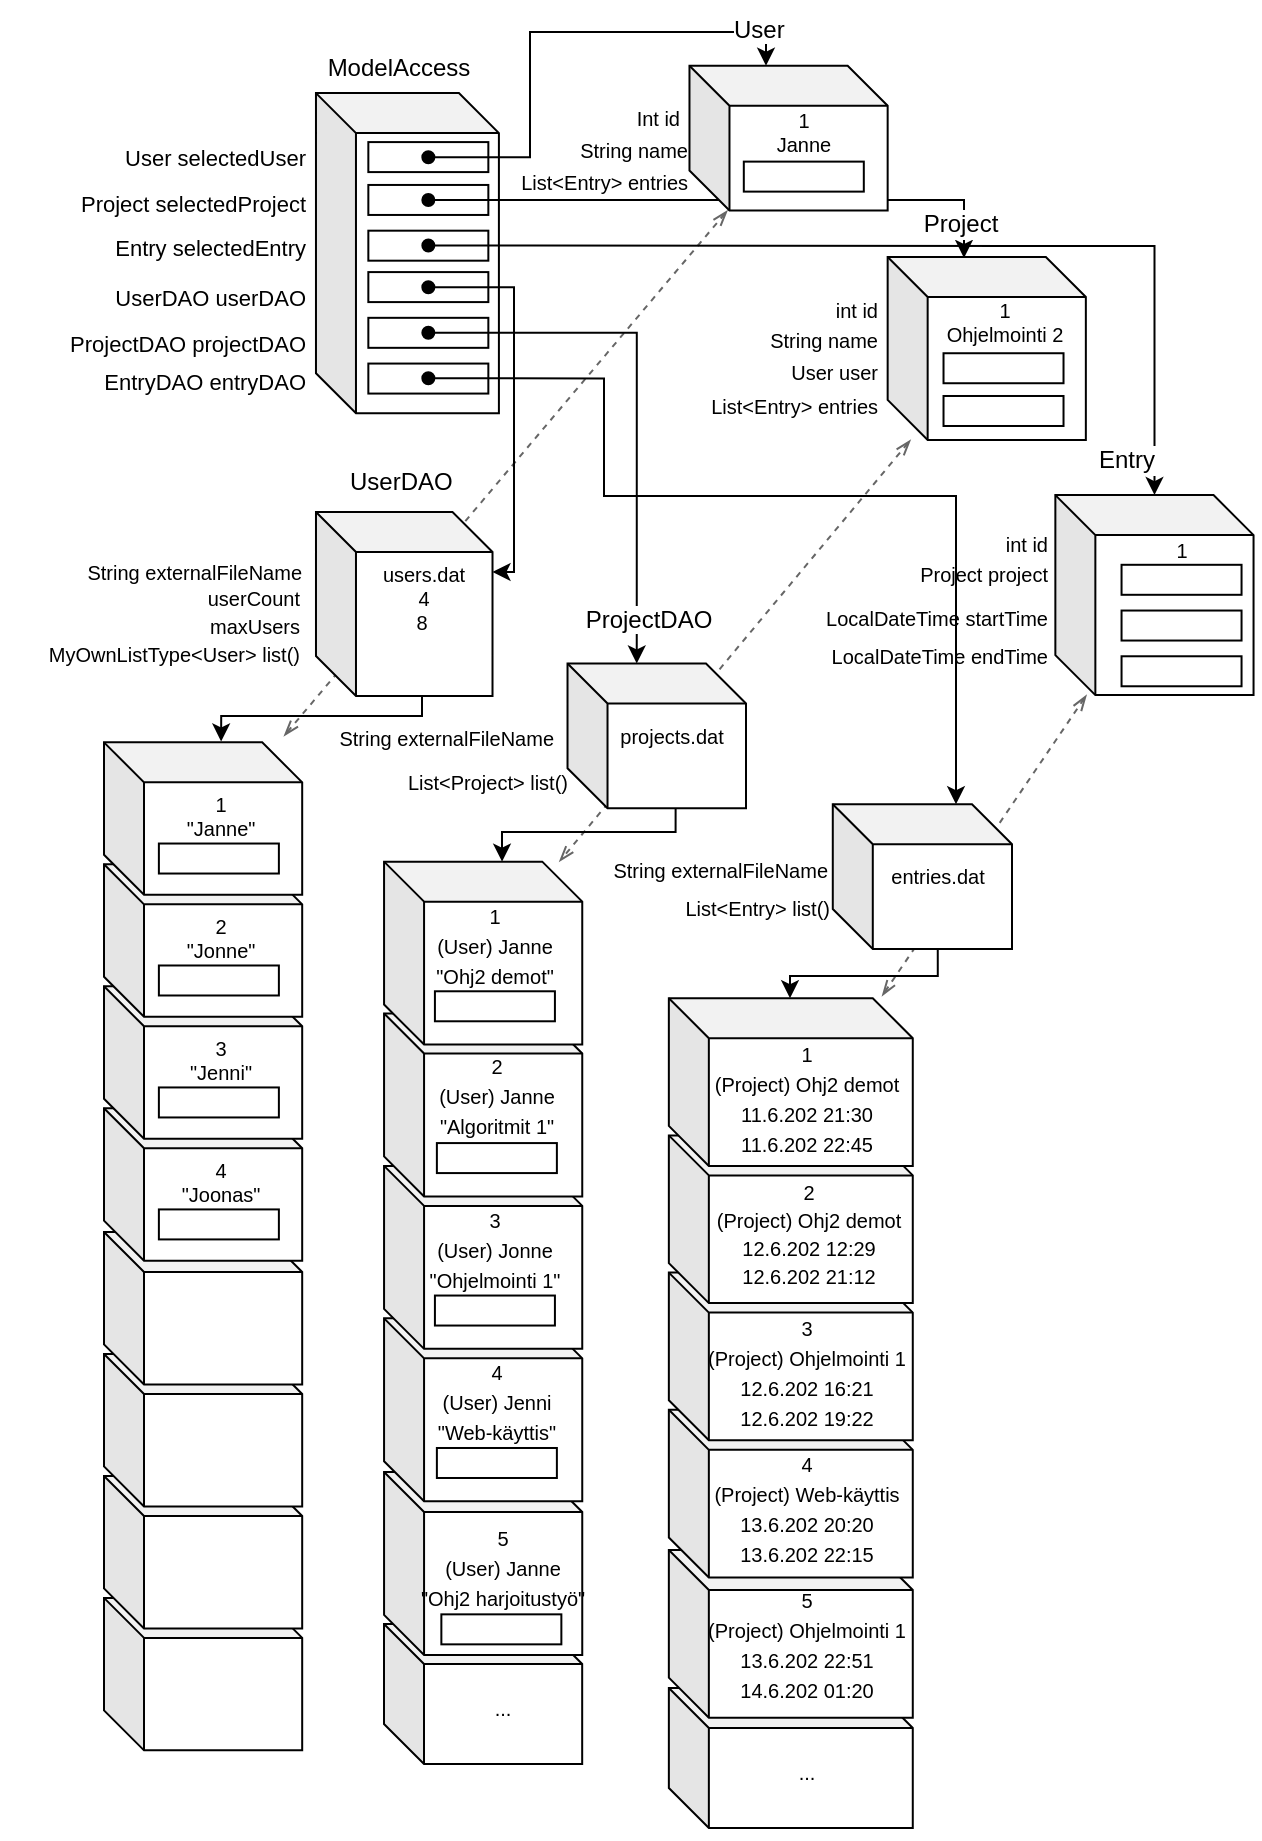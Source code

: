 <mxfile version="12.5.3" type="device"><diagram id="rrkpO7vF_OYcIXnouZr9" name="Page-1"><mxGraphModel dx="1086" dy="813" grid="1" gridSize="10" guides="1" tooltips="1" connect="1" arrows="1" fold="1" page="1" pageScale="1" pageWidth="827" pageHeight="1169" math="0" shadow="0"><root><mxCell id="0"/><mxCell id="1" parent="0"/><mxCell id="-StB5n_U-tKDbDOcCWP0-78" style="edgeStyle=orthogonalEdgeStyle;rounded=0;orthogonalLoop=1;jettySize=auto;html=1;fontColor=#000000;labelBackgroundColor=#ffffff;entryX=0.591;entryY=-0.006;entryDx=0;entryDy=0;entryPerimeter=0;startArrow=diamond;startFill=0;" parent="1" target="n3IsbipJ0dIJaN0jDN8r-47" edge="1"><mxGeometry relative="1" as="geometry"><Array as="points"><mxPoint x="229" y="370"/><mxPoint x="128" y="370"/></Array><mxPoint x="229" y="343" as="sourcePoint"/><mxPoint x="137.978" y="359.9" as="targetPoint"/></mxGeometry></mxCell><mxCell id="n3IsbipJ0dIJaN0jDN8r-105" value="" style="group;fontColor=#000000;labelBackgroundColor=#ffffff;" vertex="1" connectable="0" parent="1"><mxGeometry x="70.001" y="627.996" width="99.094" height="259.174" as="geometry"/></mxCell><mxCell id="n3IsbipJ0dIJaN0jDN8r-106" value="" style="group;fontColor=#000000;labelBackgroundColor=#ffffff;" vertex="1" connectable="0" parent="n3IsbipJ0dIJaN0jDN8r-105"><mxGeometry y="60.982" width="99.094" height="198.192" as="geometry"/></mxCell><mxCell id="n3IsbipJ0dIJaN0jDN8r-107" value="" style="group;fontColor=#000000;labelBackgroundColor=#ffffff;" vertex="1" connectable="0" parent="n3IsbipJ0dIJaN0jDN8r-106"><mxGeometry y="60.982" width="99.094" height="137.21" as="geometry"/></mxCell><mxCell id="n3IsbipJ0dIJaN0jDN8r-108" value="" style="group;fontColor=#000000;labelBackgroundColor=#ffffff;" vertex="1" connectable="0" parent="n3IsbipJ0dIJaN0jDN8r-107"><mxGeometry y="60.982" width="99.094" height="76.228" as="geometry"/></mxCell><mxCell id="n3IsbipJ0dIJaN0jDN8r-109" value="" style="shape=cube;whiteSpace=wrap;html=1;boundedLbl=1;backgroundOutline=1;darkOpacity=0.05;darkOpacity2=0.1;fontColor=#000000;labelBackgroundColor=#ffffff;" vertex="1" parent="n3IsbipJ0dIJaN0jDN8r-108"><mxGeometry width="99.094" height="76.228" as="geometry"/></mxCell><mxCell id="n3IsbipJ0dIJaN0jDN8r-112" value="" style="shape=cube;whiteSpace=wrap;html=1;boundedLbl=1;backgroundOutline=1;darkOpacity=0.05;darkOpacity2=0.1;fontColor=#000000;labelBackgroundColor=#ffffff;" vertex="1" parent="n3IsbipJ0dIJaN0jDN8r-107"><mxGeometry width="99.094" height="76.228" as="geometry"/></mxCell><mxCell id="n3IsbipJ0dIJaN0jDN8r-115" value="" style="shape=cube;whiteSpace=wrap;html=1;boundedLbl=1;backgroundOutline=1;darkOpacity=0.05;darkOpacity2=0.1;fontColor=#000000;labelBackgroundColor=#ffffff;" vertex="1" parent="n3IsbipJ0dIJaN0jDN8r-106"><mxGeometry width="99.094" height="76.228" as="geometry"/></mxCell><mxCell id="n3IsbipJ0dIJaN0jDN8r-118" value="" style="shape=cube;whiteSpace=wrap;html=1;boundedLbl=1;backgroundOutline=1;darkOpacity=0.05;darkOpacity2=0.1;fontColor=#000000;labelBackgroundColor=#ffffff;" vertex="1" parent="n3IsbipJ0dIJaN0jDN8r-105"><mxGeometry width="99.094" height="76.228" as="geometry"/></mxCell><mxCell id="CNz-FNolyFrp6CvXsQXL-5" style="edgeStyle=none;rounded=0;orthogonalLoop=1;jettySize=auto;html=1;dashed=1;endArrow=openThin;endFill=0;startArrow=openThin;startFill=0;fillColor=#f5f5f5;strokeColor=#666666;" parent="1" source="aQ8OHR9xUHMVFZoHDJCB-309" edge="1"><mxGeometry relative="1" as="geometry"><mxPoint x="459.03" y="510" as="targetPoint"/></mxGeometry></mxCell><mxCell id="CNz-FNolyFrp6CvXsQXL-3" style="rounded=0;orthogonalLoop=1;jettySize=auto;html=1;dashed=1;endArrow=openThin;endFill=0;startArrow=openThin;startFill=0;fillColor=#f5f5f5;strokeColor=#666666;" parent="1" source="aQ8OHR9xUHMVFZoHDJCB-203" edge="1"><mxGeometry relative="1" as="geometry"><mxPoint x="160" y="380" as="targetPoint"/></mxGeometry></mxCell><mxCell id="aQ8OHR9xUHMVFZoHDJCB-1" value="" style="shape=cube;whiteSpace=wrap;html=1;boundedLbl=1;backgroundOutline=1;darkOpacity=0.05;darkOpacity2=0.1;fontColor=#000000;labelBackgroundColor=#ffffff;" parent="1" vertex="1"><mxGeometry x="175.984" y="58.544" width="91.471" height="160.078" as="geometry"/></mxCell><mxCell id="aQ8OHR9xUHMVFZoHDJCB-2" value="ModelAccess" style="text;html=1;align=center;verticalAlign=middle;resizable=0;points=[];autosize=1;fontColor=#000000;labelBackgroundColor=#ffffff;" parent="1" vertex="1"><mxGeometry x="172.168" y="35.676" width="90" height="20" as="geometry"/></mxCell><mxCell id="-StB5n_U-tKDbDOcCWP0-59" value="" style="rounded=0;whiteSpace=wrap;html=1;fontColor=#000000;labelBackgroundColor=#ffffff;" parent="1" vertex="1"><mxGeometry x="202.172" y="127.341" width="60" height="15" as="geometry"/></mxCell><mxCell id="-StB5n_U-tKDbDOcCWP0-62" value="" style="rounded=0;whiteSpace=wrap;html=1;fontColor=#000000;labelBackgroundColor=#ffffff;" parent="1" vertex="1"><mxGeometry x="202.172" y="104.473" width="60" height="15" as="geometry"/></mxCell><mxCell id="-StB5n_U-tKDbDOcCWP0-63" value="" style="rounded=0;whiteSpace=wrap;html=1;fontColor=#000000;labelBackgroundColor=#ffffff;" parent="1" vertex="1"><mxGeometry x="202.172" y="83.044" width="60" height="15" as="geometry"/></mxCell><mxCell id="-StB5n_U-tKDbDOcCWP0-65" value="" style="rounded=0;whiteSpace=wrap;html=1;fontColor=#000000;labelBackgroundColor=#ffffff;" parent="1" vertex="1"><mxGeometry x="202.172" y="193.781" width="60" height="15" as="geometry"/></mxCell><mxCell id="-StB5n_U-tKDbDOcCWP0-66" value="" style="rounded=0;whiteSpace=wrap;html=1;fontColor=#000000;labelBackgroundColor=#ffffff;" parent="1" vertex="1"><mxGeometry x="202.172" y="170.913" width="60" height="15" as="geometry"/></mxCell><mxCell id="-StB5n_U-tKDbDOcCWP0-67" value="" style="rounded=0;whiteSpace=wrap;html=1;fontColor=#000000;labelBackgroundColor=#ffffff;" parent="1" vertex="1"><mxGeometry x="202.172" y="148.045" width="60" height="15" as="geometry"/></mxCell><mxCell id="-StB5n_U-tKDbDOcCWP0-68" value="EntryDAO entryDAO" style="text;html=1;align=right;fontColor=#000000;labelBackgroundColor=#ffffff;fontSize=11;" parent="1" vertex="1"><mxGeometry x="111.192" y="190.036" width="60.981" height="22.868" as="geometry"/></mxCell><mxCell id="-StB5n_U-tKDbDOcCWP0-69" value="User selectedUser" style="text;html=1;align=right;verticalAlign=middle;resizable=0;points=[];autosize=1;fontColor=#000000;labelBackgroundColor=#ffffff;fontSize=11;" parent="1" vertex="1"><mxGeometry x="62.174" y="80.542" width="110" height="20" as="geometry"/></mxCell><mxCell id="-StB5n_U-tKDbDOcCWP0-70" value="Project selectedProject" style="text;html=1;align=right;fontColor=#000000;labelBackgroundColor=#ffffff;fontSize=11;" parent="1" vertex="1"><mxGeometry x="103.569" y="100.537" width="68.603" height="22.868" as="geometry"/></mxCell><mxCell id="-StB5n_U-tKDbDOcCWP0-71" value="ProjectDAO projectDAO" style="text;html=1;align=right;fontColor=#000000;labelBackgroundColor=#ffffff;fontSize=11;" parent="1" vertex="1"><mxGeometry x="103.569" y="170.911" width="68.603" height="22.868" as="geometry"/></mxCell><mxCell id="-StB5n_U-tKDbDOcCWP0-72" value="Entry selectedEntry" style="text;html=1;align=right;fontColor=#000000;labelBackgroundColor=#ffffff;fontSize=11;" parent="1" vertex="1"><mxGeometry x="111.192" y="123.406" width="60.981" height="22.868" as="geometry"/></mxCell><mxCell id="-StB5n_U-tKDbDOcCWP0-73" value="UserDAO&amp;nbsp;userDAO" style="text;html=1;align=right;fontColor=#000000;labelBackgroundColor=#ffffff;fontSize=11;" parent="1" vertex="1"><mxGeometry x="130.248" y="148.042" width="41.924" height="22.868" as="geometry"/></mxCell><mxCell id="-StB5n_U-tKDbDOcCWP0-92" style="edgeStyle=orthogonalEdgeStyle;rounded=0;orthogonalLoop=1;jettySize=auto;html=1;fontColor=#000000;labelBackgroundColor=#ffffff;startArrow=oval;startFill=1;exitX=0.501;exitY=0.5;exitDx=0;exitDy=0;exitPerimeter=0;" parent="1" target="n3IsbipJ0dIJaN0jDN8r-22" edge="1"><mxGeometry relative="1" as="geometry"><Array as="points"><mxPoint x="487" y="500"/><mxPoint x="413" y="500"/></Array><mxPoint x="486.862" y="469.345" as="sourcePoint"/><mxPoint x="413.515" y="507.612" as="targetPoint"/></mxGeometry></mxCell><mxCell id="-StB5n_U-tKDbDOcCWP0-110" value="" style="group;fontColor=#000000;labelBackgroundColor=#ffffff;" parent="1" vertex="1" connectable="0"><mxGeometry x="461.831" y="140.488" width="99.094" height="91.473" as="geometry"/></mxCell><mxCell id="aQ8OHR9xUHMVFZoHDJCB-229" value="" style="shape=cube;whiteSpace=wrap;html=1;boundedLbl=1;backgroundOutline=1;darkOpacity=0.05;darkOpacity2=0.1;fontColor=#000000;labelBackgroundColor=#ffffff;" parent="-StB5n_U-tKDbDOcCWP0-110" vertex="1"><mxGeometry width="99.094" height="91.473" as="geometry"/></mxCell><mxCell id="aQ8OHR9xUHMVFZoHDJCB-231" value="" style="rounded=0;whiteSpace=wrap;html=1;fontColor=#000000;labelBackgroundColor=#ffffff;" parent="-StB5n_U-tKDbDOcCWP0-110" vertex="1"><mxGeometry x="27.928" y="69.508" width="60" height="15" as="geometry"/></mxCell><mxCell id="-StB5n_U-tKDbDOcCWP0-109" value="" style="rounded=0;whiteSpace=wrap;html=1;fontColor=#000000;labelBackgroundColor=#ffffff;" parent="-StB5n_U-tKDbDOcCWP0-110" vertex="1"><mxGeometry x="27.928" y="48.132" width="60" height="15" as="geometry"/></mxCell><mxCell id="YwDXdA1d0f5KHi-CMdwl-13" value="1&lt;br style=&quot;font-size: 10px;&quot;&gt;Ohjelmointi 2" style="text;html=1;align=center;fontColor=#000000;labelBackgroundColor=none;fontSize=10;" parent="-StB5n_U-tKDbDOcCWP0-110" vertex="1"><mxGeometry x="31.253" y="14.866" width="53.358" height="33.263" as="geometry"/></mxCell><mxCell id="-StB5n_U-tKDbDOcCWP0-174" style="edgeStyle=orthogonalEdgeStyle;rounded=0;orthogonalLoop=1;jettySize=auto;html=1;fontColor=#000000;labelBackgroundColor=#ffffff;exitX=0.5;exitY=0.502;exitDx=0;exitDy=0;startArrow=oval;startFill=1;exitPerimeter=0;" parent="1" source="-StB5n_U-tKDbDOcCWP0-62" edge="1"><mxGeometry relative="1" as="geometry"><Array as="points"><mxPoint x="500" y="112"/></Array><mxPoint x="500" y="141" as="targetPoint"/></mxGeometry></mxCell><mxCell id="-StB5n_U-tKDbDOcCWP0-171" value="String name" style="text;html=1;align=right;verticalAlign=middle;resizable=0;points=[];autosize=1;labelBackgroundColor=#ffffff;fontColor=#000000;fontSize=10;" parent="1" vertex="1"><mxGeometry x="388.018" y="172.369" width="70" height="20" as="geometry"/></mxCell><mxCell id="-StB5n_U-tKDbDOcCWP0-172" value="User user" style="text;html=1;align=right;verticalAlign=middle;resizable=0;points=[];autosize=1;labelBackgroundColor=#ffffff;fontColor=#000000;fontSize=10;" parent="1" vertex="1"><mxGeometry x="398.018" y="187.615" width="60" height="20" as="geometry"/></mxCell><mxCell id="-StB5n_U-tKDbDOcCWP0-173" value="int id" style="text;html=1;align=right;verticalAlign=middle;resizable=0;points=[];autosize=1;labelBackgroundColor=#ffffff;fontColor=#000000;fontSize=10;" parent="1" vertex="1"><mxGeometry x="418.018" y="157.124" width="40" height="20" as="geometry"/></mxCell><mxCell id="aQ8OHR9xUHMVFZoHDJCB-201" value="" style="group;fontColor=#000000;labelBackgroundColor=none;" parent="1" vertex="1" connectable="0"><mxGeometry x="362.738" y="20.43" width="99.094" height="96.809" as="geometry"/></mxCell><mxCell id="aQ8OHR9xUHMVFZoHDJCB-202" value="" style="group;fontColor=#000000;labelBackgroundColor=#ffffff;" parent="aQ8OHR9xUHMVFZoHDJCB-201" vertex="1" connectable="0"><mxGeometry width="99.094" height="96.809" as="geometry"/></mxCell><mxCell id="aQ8OHR9xUHMVFZoHDJCB-203" value="" style="shape=cube;whiteSpace=wrap;html=1;boundedLbl=1;backgroundOutline=1;darkOpacity=0.05;darkOpacity2=0.1;fontColor=#000000;labelBackgroundColor=#ffffff;" parent="aQ8OHR9xUHMVFZoHDJCB-202" vertex="1"><mxGeometry y="24.431" width="99.094" height="72.378" as="geometry"/></mxCell><mxCell id="aQ8OHR9xUHMVFZoHDJCB-205" value="" style="rounded=0;whiteSpace=wrap;html=1;fontColor=#000000;labelBackgroundColor=#ffffff;" parent="aQ8OHR9xUHMVFZoHDJCB-202" vertex="1"><mxGeometry x="27.168" y="72.378" width="60" height="15" as="geometry"/></mxCell><mxCell id="YwDXdA1d0f5KHi-CMdwl-14" value="1&lt;br style=&quot;font-size: 10px;&quot;&gt;Janne&lt;br style=&quot;font-size: 10px;&quot;&gt;" style="text;html=1;strokeColor=none;fillColor=none;align=center;verticalAlign=middle;whiteSpace=wrap;rounded=0;fontColor=#000000;labelBackgroundColor=none;fontSize=10;" parent="aQ8OHR9xUHMVFZoHDJCB-202" vertex="1"><mxGeometry x="19.057" y="45.737" width="76.226" height="22.868" as="geometry"/></mxCell><mxCell id="-StB5n_U-tKDbDOcCWP0-84" style="edgeStyle=orthogonalEdgeStyle;rounded=0;orthogonalLoop=1;jettySize=auto;html=1;fontColor=#000000;labelBackgroundColor=#ffffff;startArrow=oval;startFill=1;exitX=0.5;exitY=0.504;exitDx=0;exitDy=0;exitPerimeter=0;" parent="1" source="-StB5n_U-tKDbDOcCWP0-63" target="aQ8OHR9xUHMVFZoHDJCB-203" edge="1"><mxGeometry relative="1" as="geometry"><Array as="points"><mxPoint x="283" y="91"/><mxPoint x="283" y="28"/><mxPoint x="401" y="28"/></Array></mxGeometry></mxCell><mxCell id="-StB5n_U-tKDbDOcCWP0-175" value="int id" style="text;html=1;align=right;verticalAlign=middle;resizable=0;points=[];autosize=1;labelBackgroundColor=#ffffff;fontColor=#000000;fontSize=10;" parent="1" vertex="1"><mxGeometry x="503.228" y="273.54" width="40" height="20" as="geometry"/></mxCell><mxCell id="-StB5n_U-tKDbDOcCWP0-176" value="LocalDateTime startTime" style="text;html=1;align=right;verticalAlign=middle;resizable=0;points=[];autosize=1;labelBackgroundColor=#ffffff;fontColor=#000000;fontSize=10;" parent="1" vertex="1"><mxGeometry x="413.228" y="310.892" width="130" height="20" as="geometry"/></mxCell><mxCell id="-StB5n_U-tKDbDOcCWP0-177" value="LocalDateTime endTime" style="text;html=1;align=right;verticalAlign=middle;resizable=0;points=[];autosize=1;labelBackgroundColor=#ffffff;fontColor=#000000;fontSize=10;" parent="1" vertex="1"><mxGeometry x="423.228" y="329.949" width="120" height="20" as="geometry"/></mxCell><mxCell id="-StB5n_U-tKDbDOcCWP0-178" value="Project project" style="text;html=1;align=right;verticalAlign=middle;resizable=0;points=[];autosize=1;labelBackgroundColor=#ffffff;fontColor=#000000;fontSize=10;" parent="1" vertex="1"><mxGeometry x="463.228" y="288.786" width="80" height="20" as="geometry"/></mxCell><mxCell id="aQ8OHR9xUHMVFZoHDJCB-308" value="" style="group;fontColor=#000000;labelBackgroundColor=#ffffff;" parent="1" vertex="1" connectable="0"><mxGeometry x="545.68" y="225.795" width="101.8" height="133.749" as="geometry"/></mxCell><mxCell id="aQ8OHR9xUHMVFZoHDJCB-309" value="" style="shape=cube;whiteSpace=wrap;html=1;boundedLbl=1;backgroundOutline=1;darkOpacity=0.05;darkOpacity2=0.1;fontColor=#000000;labelBackgroundColor=#ffffff;" parent="aQ8OHR9xUHMVFZoHDJCB-308" vertex="1"><mxGeometry y="33.753" width="99.094" height="99.996" as="geometry"/></mxCell><mxCell id="-StB5n_U-tKDbDOcCWP0-168" value="" style="rounded=0;whiteSpace=wrap;html=1;fontColor=#000000;labelBackgroundColor=#ffffff;" parent="aQ8OHR9xUHMVFZoHDJCB-308" vertex="1"><mxGeometry x="33.097" y="68.605" width="60" height="15" as="geometry"/></mxCell><mxCell id="-StB5n_U-tKDbDOcCWP0-167" value="" style="rounded=0;whiteSpace=wrap;html=1;fontColor=#000000;labelBackgroundColor=#ffffff;" parent="aQ8OHR9xUHMVFZoHDJCB-308" vertex="1"><mxGeometry x="33.097" y="91.473" width="60" height="15" as="geometry"/></mxCell><mxCell id="-StB5n_U-tKDbDOcCWP0-166" value="" style="rounded=0;whiteSpace=wrap;html=1;fontColor=#000000;labelBackgroundColor=#ffffff;" parent="aQ8OHR9xUHMVFZoHDJCB-308" vertex="1"><mxGeometry x="33.097" y="114.341" width="60" height="15" as="geometry"/></mxCell><mxCell id="YwDXdA1d0f5KHi-CMdwl-15" value="1" style="text;html=1;strokeColor=none;fillColor=none;align=center;verticalAlign=middle;whiteSpace=wrap;rounded=0;fontColor=#000000;labelBackgroundColor=none;fontSize=10;" parent="aQ8OHR9xUHMVFZoHDJCB-308" vertex="1"><mxGeometry x="33.099" y="53.609" width="60" height="15" as="geometry"/></mxCell><mxCell id="-StB5n_U-tKDbDOcCWP0-179" style="edgeStyle=orthogonalEdgeStyle;rounded=0;orthogonalLoop=1;jettySize=auto;html=1;fontColor=#000000;labelBackgroundColor=#ffffff;exitX=0.5;exitY=0.496;exitDx=0;exitDy=0;startArrow=oval;startFill=1;exitPerimeter=0;" parent="1" source="-StB5n_U-tKDbDOcCWP0-59" target="aQ8OHR9xUHMVFZoHDJCB-309" edge="1"><mxGeometry relative="1" as="geometry"><Array as="points"><mxPoint x="284" y="135"/><mxPoint x="595" y="135"/></Array></mxGeometry></mxCell><mxCell id="-StB5n_U-tKDbDOcCWP0-53" value="List&amp;lt;Project&amp;gt; list()" style="text;html=1;align=right;fontColor=#000000;labelBackgroundColor=#ffffff;fontSize=10;" parent="1" vertex="1"><mxGeometry x="170" y="391.21" width="132.88" height="22.87" as="geometry"/></mxCell><mxCell id="-StB5n_U-tKDbDOcCWP0-46" value="String externalFileName" style="text;html=1;align=right;verticalAlign=middle;resizable=0;points=[];autosize=1;fontColor=#000000;labelBackgroundColor=#ffffff;fontSize=10;" parent="1" vertex="1"><mxGeometry x="312.881" y="436.93" width="120" height="20" as="geometry"/></mxCell><mxCell id="YwDXdA1d0f5KHi-CMdwl-8" value="List&amp;lt;Entry&amp;gt; entries" style="text;html=1;align=right;labelBackgroundColor=#ffffff;fontColor=#000000;fontSize=10;" parent="1" vertex="1"><mxGeometry x="286.51" y="91.39" width="76.226" height="22.868" as="geometry"/></mxCell><mxCell id="YwDXdA1d0f5KHi-CMdwl-9" value="Int id" style="text;html=1;align=right;verticalAlign=middle;resizable=0;points=[];autosize=1;labelBackgroundColor=#ffffff;fontColor=#000000;fontSize=10;" parent="1" vertex="1"><mxGeometry x="318.926" y="60.543" width="40" height="20" as="geometry"/></mxCell><mxCell id="YwDXdA1d0f5KHi-CMdwl-10" value="String name" style="text;html=1;align=right;verticalAlign=middle;resizable=0;points=[];autosize=1;labelBackgroundColor=#ffffff;fontColor=#000000;fontSize=10;" parent="1" vertex="1"><mxGeometry x="292.736" y="76.796" width="70" height="20" as="geometry"/></mxCell><mxCell id="-StB5n_U-tKDbDOcCWP0-76" value="" style="group;fontColor=#000000;labelBackgroundColor=#ffffff;fontSize=10;" parent="1" vertex="1" connectable="0"><mxGeometry x="130.25" y="238.89" width="137.21" height="121.11" as="geometry"/></mxCell><mxCell id="-StB5n_U-tKDbDOcCWP0-40" value="" style="group;fontColor=#000000;labelBackgroundColor=#ffffff;fontSize=10;" parent="-StB5n_U-tKDbDOcCWP0-76" vertex="1" connectable="0"><mxGeometry width="137.21" height="121.11" as="geometry"/></mxCell><mxCell id="-StB5n_U-tKDbDOcCWP0-34" value="" style="shape=cube;whiteSpace=wrap;html=1;boundedLbl=1;backgroundOutline=1;darkOpacity=0.05;darkOpacity2=0.1;fontColor=#000000;labelBackgroundColor=#ffffff;" parent="-StB5n_U-tKDbDOcCWP0-40" vertex="1"><mxGeometry x="45.741" y="29.108" width="88.262" height="92.002" as="geometry"/></mxCell><mxCell id="-StB5n_U-tKDbDOcCWP0-38" value="users.dat&lt;br&gt;" style="text;html=1;strokeColor=none;fillColor=none;align=center;verticalAlign=middle;whiteSpace=wrap;rounded=0;fontColor=#000000;labelBackgroundColor=#ffffff;fontSize=10;" parent="-StB5n_U-tKDbDOcCWP0-40" vertex="1"><mxGeometry x="80" y="54.642" width="40" height="11.837" as="geometry"/></mxCell><mxCell id="-StB5n_U-tKDbDOcCWP0-79" value="&lt;span style=&quot;&quot;&gt;UserDAO&lt;/span&gt;" style="text;html=1;fontColor=#000000;labelBackgroundColor=#ffffff;" parent="-StB5n_U-tKDbDOcCWP0-40" vertex="1"><mxGeometry x="60.985" y="0.001" width="60.982" height="29.068" as="geometry"/></mxCell><mxCell id="n3IsbipJ0dIJaN0jDN8r-99" value="4" style="text;html=1;strokeColor=none;fillColor=none;align=center;verticalAlign=middle;whiteSpace=wrap;rounded=0;fontColor=#000000;labelBackgroundColor=#ffffff;fontSize=10;" vertex="1" parent="-StB5n_U-tKDbDOcCWP0-40"><mxGeometry x="80" y="66.482" width="40" height="11.837" as="geometry"/></mxCell><mxCell id="n3IsbipJ0dIJaN0jDN8r-100" value="8" style="text;html=1;strokeColor=none;fillColor=none;align=center;verticalAlign=middle;whiteSpace=wrap;rounded=0;fontColor=#000000;labelBackgroundColor=#ffffff;fontSize=10;" vertex="1" parent="-StB5n_U-tKDbDOcCWP0-40"><mxGeometry x="79.1" y="78.322" width="40" height="11.837" as="geometry"/></mxCell><mxCell id="n3IsbipJ0dIJaN0jDN8r-121" value="maxUsers" style="text;html=1;align=right;verticalAlign=middle;resizable=0;points=[];autosize=1;fontColor=#000000;labelBackgroundColor=#ffffff;fontSize=10;" vertex="1" parent="-StB5n_U-tKDbDOcCWP0-40"><mxGeometry x="-21.564" y="76.112" width="60" height="20" as="geometry"/></mxCell><mxCell id="n3IsbipJ0dIJaN0jDN8r-122" value="userCount" style="text;html=1;align=right;verticalAlign=middle;resizable=0;points=[];autosize=1;fontColor=#000000;labelBackgroundColor=#ffffff;fontSize=10;" vertex="1" parent="-StB5n_U-tKDbDOcCWP0-40"><mxGeometry x="-21.564" y="62.402" width="60" height="20" as="geometry"/></mxCell><mxCell id="-StB5n_U-tKDbDOcCWP0-83" style="edgeStyle=orthogonalEdgeStyle;rounded=0;orthogonalLoop=1;jettySize=auto;html=1;fontColor=#000000;labelBackgroundColor=#ffffff;startArrow=oval;startFill=1;exitX=0.5;exitY=0.504;exitDx=0;exitDy=0;exitPerimeter=0;" parent="1" source="-StB5n_U-tKDbDOcCWP0-67" target="-StB5n_U-tKDbDOcCWP0-34" edge="1"><mxGeometry relative="1" as="geometry"><Array as="points"><mxPoint x="275" y="156"/><mxPoint x="275" y="298"/></Array></mxGeometry></mxCell><mxCell id="-StB5n_U-tKDbDOcCWP0-19" value="" style="group;fontColor=#000000;labelBackgroundColor=#ffffff;" parent="1" vertex="1" connectable="0"><mxGeometry x="76.89" y="369.996" width="91.471" height="76.228" as="geometry"/></mxCell><mxCell id="n3IsbipJ0dIJaN0jDN8r-46" value="" style="group;fontColor=#000000;labelBackgroundColor=#ffffff;" vertex="1" connectable="0" parent="1"><mxGeometry x="70.001" y="383.176" width="99.094" height="259.174" as="geometry"/></mxCell><mxCell id="n3IsbipJ0dIJaN0jDN8r-78" value="" style="group;fontColor=#000000;labelBackgroundColor=#ffffff;" vertex="1" connectable="0" parent="n3IsbipJ0dIJaN0jDN8r-46"><mxGeometry y="60.982" width="99.094" height="198.192" as="geometry"/></mxCell><mxCell id="n3IsbipJ0dIJaN0jDN8r-82" value="" style="group;fontColor=#000000;labelBackgroundColor=#ffffff;" vertex="1" connectable="0" parent="n3IsbipJ0dIJaN0jDN8r-78"><mxGeometry y="60.982" width="99.094" height="137.21" as="geometry"/></mxCell><mxCell id="n3IsbipJ0dIJaN0jDN8r-86" value="" style="group;fontColor=#000000;labelBackgroundColor=#ffffff;" vertex="1" connectable="0" parent="n3IsbipJ0dIJaN0jDN8r-82"><mxGeometry y="60.982" width="99.094" height="76.228" as="geometry"/></mxCell><mxCell id="n3IsbipJ0dIJaN0jDN8r-87" value="" style="shape=cube;whiteSpace=wrap;html=1;boundedLbl=1;backgroundOutline=1;darkOpacity=0.05;darkOpacity2=0.1;fontColor=#000000;labelBackgroundColor=#ffffff;" vertex="1" parent="n3IsbipJ0dIJaN0jDN8r-86"><mxGeometry width="99.094" height="76.228" as="geometry"/></mxCell><mxCell id="n3IsbipJ0dIJaN0jDN8r-88" value="4&lt;br style=&quot;font-size: 10px&quot;&gt;&quot;Joonas&quot;" style="text;html=1;align=center;fontColor=#000000;labelBackgroundColor=#ffffff;verticalAlign=middle;fontSize=10;" vertex="1" parent="n3IsbipJ0dIJaN0jDN8r-86"><mxGeometry x="31.253" y="22.87" width="53.358" height="27.719" as="geometry"/></mxCell><mxCell id="n3IsbipJ0dIJaN0jDN8r-89" value="" style="rounded=0;whiteSpace=wrap;html=1;fontColor=#000000;labelBackgroundColor=#ffffff;" vertex="1" parent="n3IsbipJ0dIJaN0jDN8r-86"><mxGeometry x="27.441" y="50.587" width="60" height="15" as="geometry"/></mxCell><mxCell id="n3IsbipJ0dIJaN0jDN8r-83" value="" style="shape=cube;whiteSpace=wrap;html=1;boundedLbl=1;backgroundOutline=1;darkOpacity=0.05;darkOpacity2=0.1;fontColor=#000000;labelBackgroundColor=#ffffff;" vertex="1" parent="n3IsbipJ0dIJaN0jDN8r-82"><mxGeometry width="99.094" height="76.228" as="geometry"/></mxCell><mxCell id="n3IsbipJ0dIJaN0jDN8r-84" value="3&lt;br style=&quot;font-size: 10px&quot;&gt;&quot;Jenni&quot;" style="text;html=1;align=center;fontColor=#000000;labelBackgroundColor=#ffffff;verticalAlign=middle;fontSize=10;" vertex="1" parent="n3IsbipJ0dIJaN0jDN8r-82"><mxGeometry x="31.253" y="22.87" width="53.358" height="27.719" as="geometry"/></mxCell><mxCell id="n3IsbipJ0dIJaN0jDN8r-85" value="" style="rounded=0;whiteSpace=wrap;html=1;fontColor=#000000;labelBackgroundColor=#ffffff;" vertex="1" parent="n3IsbipJ0dIJaN0jDN8r-82"><mxGeometry x="27.441" y="50.587" width="60" height="15" as="geometry"/></mxCell><mxCell id="n3IsbipJ0dIJaN0jDN8r-79" value="" style="shape=cube;whiteSpace=wrap;html=1;boundedLbl=1;backgroundOutline=1;darkOpacity=0.05;darkOpacity2=0.1;fontColor=#000000;labelBackgroundColor=#ffffff;" vertex="1" parent="n3IsbipJ0dIJaN0jDN8r-78"><mxGeometry width="99.094" height="76.228" as="geometry"/></mxCell><mxCell id="n3IsbipJ0dIJaN0jDN8r-80" value="2&lt;br style=&quot;font-size: 10px&quot;&gt;&quot;Jonne&quot;" style="text;html=1;align=center;fontColor=#000000;labelBackgroundColor=#ffffff;verticalAlign=middle;fontSize=10;" vertex="1" parent="n3IsbipJ0dIJaN0jDN8r-78"><mxGeometry x="31.253" y="22.87" width="53.358" height="27.719" as="geometry"/></mxCell><mxCell id="n3IsbipJ0dIJaN0jDN8r-81" value="" style="rounded=0;whiteSpace=wrap;html=1;fontColor=#000000;labelBackgroundColor=#ffffff;" vertex="1" parent="n3IsbipJ0dIJaN0jDN8r-78"><mxGeometry x="27.441" y="50.587" width="60" height="15" as="geometry"/></mxCell><mxCell id="n3IsbipJ0dIJaN0jDN8r-47" value="" style="shape=cube;whiteSpace=wrap;html=1;boundedLbl=1;backgroundOutline=1;darkOpacity=0.05;darkOpacity2=0.1;fontColor=#000000;labelBackgroundColor=#ffffff;" vertex="1" parent="n3IsbipJ0dIJaN0jDN8r-46"><mxGeometry width="99.094" height="76.228" as="geometry"/></mxCell><mxCell id="n3IsbipJ0dIJaN0jDN8r-50" value="1&lt;br style=&quot;font-size: 10px&quot;&gt;&quot;Janne&quot;" style="text;html=1;align=center;fontColor=#000000;labelBackgroundColor=#ffffff;verticalAlign=middle;fontSize=10;" vertex="1" parent="n3IsbipJ0dIJaN0jDN8r-46"><mxGeometry x="31.253" y="22.87" width="53.358" height="27.719" as="geometry"/></mxCell><mxCell id="n3IsbipJ0dIJaN0jDN8r-52" value="" style="rounded=0;whiteSpace=wrap;html=1;fontColor=#000000;labelBackgroundColor=#ffffff;" vertex="1" parent="n3IsbipJ0dIJaN0jDN8r-46"><mxGeometry x="27.441" y="50.587" width="60" height="15" as="geometry"/></mxCell><mxCell id="n3IsbipJ0dIJaN0jDN8r-55" value="" style="group" vertex="1" connectable="0" parent="1"><mxGeometry x="210.032" y="442.819" width="99.094" height="457.185" as="geometry"/></mxCell><mxCell id="n3IsbipJ0dIJaN0jDN8r-56" value="" style="group" vertex="1" connectable="0" parent="n3IsbipJ0dIJaN0jDN8r-55"><mxGeometry y="75.9" width="99.094" height="381.285" as="geometry"/></mxCell><mxCell id="n3IsbipJ0dIJaN0jDN8r-60" value="" style="group" vertex="1" connectable="0" parent="n3IsbipJ0dIJaN0jDN8r-56"><mxGeometry y="76.228" width="99.094" height="305.058" as="geometry"/></mxCell><mxCell id="n3IsbipJ0dIJaN0jDN8r-64" value="" style="group" vertex="1" connectable="0" parent="n3IsbipJ0dIJaN0jDN8r-60"><mxGeometry y="76.228" width="99.094" height="228.83" as="geometry"/></mxCell><mxCell id="n3IsbipJ0dIJaN0jDN8r-137" value="" style="group" vertex="1" connectable="0" parent="n3IsbipJ0dIJaN0jDN8r-64"><mxGeometry x="-0.03" y="152.83" width="99.09" height="70" as="geometry"/></mxCell><mxCell id="n3IsbipJ0dIJaN0jDN8r-124" value="" style="shape=cube;whiteSpace=wrap;html=1;boundedLbl=1;backgroundOutline=1;darkOpacity=0.05;darkOpacity2=0.1;fontColor=#000000;labelBackgroundColor=#ffffff;" vertex="1" parent="n3IsbipJ0dIJaN0jDN8r-137"><mxGeometry width="99.09" height="70" as="geometry"/></mxCell><mxCell id="n3IsbipJ0dIJaN0jDN8r-126" value="..." style="text;html=1;align=center;fontColor=#000000;labelBackgroundColor=none;verticalAlign=middle;fontSize=10;" vertex="1" parent="n3IsbipJ0dIJaN0jDN8r-137"><mxGeometry x="32.54" y="30" width="53.36" height="24.82" as="geometry"/></mxCell><mxCell id="n3IsbipJ0dIJaN0jDN8r-136" value="" style="group" vertex="1" connectable="0" parent="n3IsbipJ0dIJaN0jDN8r-64"><mxGeometry y="76.82" width="99.094" height="91.473" as="geometry"/></mxCell><mxCell id="n3IsbipJ0dIJaN0jDN8r-133" value="" style="shape=cube;whiteSpace=wrap;html=1;boundedLbl=1;backgroundOutline=1;darkOpacity=0.05;darkOpacity2=0.1;fontColor=#000000;labelBackgroundColor=#ffffff;" vertex="1" parent="n3IsbipJ0dIJaN0jDN8r-136"><mxGeometry width="99.094" height="91.473" as="geometry"/></mxCell><mxCell id="n3IsbipJ0dIJaN0jDN8r-135" value="" style="rounded=0;whiteSpace=wrap;html=1;fontColor=#000000;labelBackgroundColor=#ffffff;" vertex="1" parent="n3IsbipJ0dIJaN0jDN8r-136"><mxGeometry x="28.646" y="71.181" width="60" height="15" as="geometry"/></mxCell><mxCell id="n3IsbipJ0dIJaN0jDN8r-65" value="" style="shape=cube;whiteSpace=wrap;html=1;boundedLbl=1;backgroundOutline=1;darkOpacity=0.05;darkOpacity2=0.1;fontColor=#000000;labelBackgroundColor=#ffffff;" vertex="1" parent="n3IsbipJ0dIJaN0jDN8r-64"><mxGeometry width="99.094" height="91.473" as="geometry"/></mxCell><mxCell id="n3IsbipJ0dIJaN0jDN8r-66" value="" style="rounded=0;whiteSpace=wrap;html=1;fontColor=#000000;labelBackgroundColor=#ffffff;" vertex="1" parent="n3IsbipJ0dIJaN0jDN8r-64"><mxGeometry x="26.406" y="64.821" width="60" height="15" as="geometry"/></mxCell><mxCell id="n3IsbipJ0dIJaN0jDN8r-67" value="&lt;p style=&quot;line-height: 150% ; font-size: 10px&quot;&gt;4&lt;br style=&quot;font-size: 10px&quot;&gt;(User) Jenni&lt;br style=&quot;font-size: 10px&quot;&gt;&quot;Web-käyttis&quot;&lt;br style=&quot;font-size: 10px&quot;&gt;&lt;/p&gt;" style="text;html=1;align=center;fontColor=#000000;labelBackgroundColor=none;verticalAlign=middle;fontSize=10;" vertex="1" parent="n3IsbipJ0dIJaN0jDN8r-64"><mxGeometry x="29.73" y="18.646" width="53.358" height="46.179" as="geometry"/></mxCell><mxCell id="n3IsbipJ0dIJaN0jDN8r-61" value="" style="shape=cube;whiteSpace=wrap;html=1;boundedLbl=1;backgroundOutline=1;darkOpacity=0.05;darkOpacity2=0.1;fontColor=#000000;labelBackgroundColor=#ffffff;" vertex="1" parent="n3IsbipJ0dIJaN0jDN8r-60"><mxGeometry width="99.094" height="91.473" as="geometry"/></mxCell><mxCell id="n3IsbipJ0dIJaN0jDN8r-62" value="" style="rounded=0;whiteSpace=wrap;html=1;fontColor=#000000;labelBackgroundColor=#ffffff;" vertex="1" parent="n3IsbipJ0dIJaN0jDN8r-60"><mxGeometry x="25.426" y="64.821" width="60" height="15" as="geometry"/></mxCell><mxCell id="n3IsbipJ0dIJaN0jDN8r-63" value="&lt;p style=&quot;line-height: 150% ; font-size: 10px&quot;&gt;3&lt;br style=&quot;font-size: 10px&quot;&gt;(User) Jonne&lt;br style=&quot;font-size: 10px&quot;&gt;&quot;Ohjelmointi 1&quot;&lt;br style=&quot;font-size: 10px&quot;&gt;&lt;/p&gt;" style="text;html=1;align=center;fontColor=#000000;labelBackgroundColor=none;verticalAlign=middle;fontSize=10;" vertex="1" parent="n3IsbipJ0dIJaN0jDN8r-60"><mxGeometry x="28.75" y="18.646" width="53.358" height="46.179" as="geometry"/></mxCell><mxCell id="n3IsbipJ0dIJaN0jDN8r-57" value="" style="shape=cube;whiteSpace=wrap;html=1;boundedLbl=1;backgroundOutline=1;darkOpacity=0.05;darkOpacity2=0.1;fontColor=#000000;labelBackgroundColor=#ffffff;" vertex="1" parent="n3IsbipJ0dIJaN0jDN8r-56"><mxGeometry width="99.094" height="91.473" as="geometry"/></mxCell><mxCell id="n3IsbipJ0dIJaN0jDN8r-58" value="" style="rounded=0;whiteSpace=wrap;html=1;fontColor=#000000;labelBackgroundColor=#ffffff;" vertex="1" parent="n3IsbipJ0dIJaN0jDN8r-56"><mxGeometry x="26.406" y="64.821" width="60" height="15" as="geometry"/></mxCell><mxCell id="n3IsbipJ0dIJaN0jDN8r-59" value="&lt;p style=&quot;line-height: 150% ; font-size: 10px&quot;&gt;2&lt;br style=&quot;font-size: 10px&quot;&gt;(User) Janne&lt;br style=&quot;font-size: 10px&quot;&gt;&quot;Algoritmit 1&quot;&lt;/p&gt;" style="text;html=1;align=center;fontColor=#000000;labelBackgroundColor=none;verticalAlign=middle;fontSize=10;" vertex="1" parent="n3IsbipJ0dIJaN0jDN8r-56"><mxGeometry x="29.73" y="18.646" width="53.358" height="46.179" as="geometry"/></mxCell><mxCell id="-StB5n_U-tKDbDOcCWP0-112" value="" style="shape=cube;whiteSpace=wrap;html=1;boundedLbl=1;backgroundOutline=1;darkOpacity=0.05;darkOpacity2=0.1;fontColor=#000000;labelBackgroundColor=#ffffff;" parent="n3IsbipJ0dIJaN0jDN8r-55" vertex="1"><mxGeometry width="99.094" height="91.473" as="geometry"/></mxCell><mxCell id="-StB5n_U-tKDbDOcCWP0-113" value="" style="rounded=0;whiteSpace=wrap;html=1;fontColor=#000000;labelBackgroundColor=#ffffff;" parent="n3IsbipJ0dIJaN0jDN8r-55" vertex="1"><mxGeometry x="25.426" y="64.821" width="60" height="15" as="geometry"/></mxCell><mxCell id="-StB5n_U-tKDbDOcCWP0-114" value="&lt;p style=&quot;line-height: 150% ; font-size: 10px&quot;&gt;1&lt;br style=&quot;font-size: 10px&quot;&gt;(User) Janne&lt;br style=&quot;font-size: 10px&quot;&gt;&quot;Ohj2 demot&quot;&lt;br style=&quot;font-size: 10px&quot;&gt;&lt;/p&gt;" style="text;html=1;align=center;fontColor=#000000;labelBackgroundColor=none;verticalAlign=middle;fontSize=10;" parent="n3IsbipJ0dIJaN0jDN8r-55" vertex="1"><mxGeometry x="28.75" y="18.646" width="53.358" height="46.179" as="geometry"/></mxCell><mxCell id="CNz-FNolyFrp6CvXsQXL-4" style="edgeStyle=none;rounded=0;orthogonalLoop=1;jettySize=auto;html=1;dashed=1;endArrow=openThin;endFill=0;startArrow=openThin;startFill=0;fillColor=#f5f5f5;strokeColor=#666666;" parent="1" source="aQ8OHR9xUHMVFZoHDJCB-229" target="-StB5n_U-tKDbDOcCWP0-112" edge="1"><mxGeometry relative="1" as="geometry"/></mxCell><mxCell id="n3IsbipJ0dIJaN0jDN8r-68" value="" style="group" vertex="1" connectable="0" parent="1"><mxGeometry x="352.427" y="511.095" width="130" height="420.085" as="geometry"/></mxCell><mxCell id="n3IsbipJ0dIJaN0jDN8r-69" value="" style="group" vertex="1" connectable="0" parent="n3IsbipJ0dIJaN0jDN8r-68"><mxGeometry y="68.605" width="130" height="351.48" as="geometry"/></mxCell><mxCell id="n3IsbipJ0dIJaN0jDN8r-72" value="" style="group" vertex="1" connectable="0" parent="n3IsbipJ0dIJaN0jDN8r-69"><mxGeometry y="68.605" width="121.973" height="282.875" as="geometry"/></mxCell><mxCell id="n3IsbipJ0dIJaN0jDN8r-75" value="" style="group" vertex="1" connectable="0" parent="n3IsbipJ0dIJaN0jDN8r-72"><mxGeometry y="68.605" width="121.973" height="214.27" as="geometry"/></mxCell><mxCell id="n3IsbipJ0dIJaN0jDN8r-141" value="" style="group" vertex="1" connectable="0" parent="n3IsbipJ0dIJaN0jDN8r-75"><mxGeometry y="70.09" width="121.964" height="144.18" as="geometry"/></mxCell><mxCell id="n3IsbipJ0dIJaN0jDN8r-140" value="" style="group" vertex="1" connectable="0" parent="n3IsbipJ0dIJaN0jDN8r-141"><mxGeometry x="0.003" y="69.0" width="121.962" height="70" as="geometry"/></mxCell><mxCell id="n3IsbipJ0dIJaN0jDN8r-128" value="" style="shape=cube;whiteSpace=wrap;html=1;boundedLbl=1;backgroundOutline=1;darkOpacity=0.05;darkOpacity2=0.1;fontColor=#000000;labelBackgroundColor=#ffffff;" vertex="1" parent="n3IsbipJ0dIJaN0jDN8r-140"><mxGeometry width="121.962" height="70" as="geometry"/></mxCell><mxCell id="n3IsbipJ0dIJaN0jDN8r-129" value="&lt;p style=&quot;line-height: 150% ; font-size: 10px&quot;&gt;...&lt;/p&gt;" style="text;align=center;fontColor=#000000;labelBackgroundColor=none;html=1;spacingTop=0;horizontal=1;verticalAlign=middle;fontSize=10;" vertex="1" parent="n3IsbipJ0dIJaN0jDN8r-140"><mxGeometry x="15.24" y="30.866" width="106.72" height="22.649" as="geometry"/></mxCell><mxCell id="n3IsbipJ0dIJaN0jDN8r-138" value="" style="shape=cube;whiteSpace=wrap;html=1;boundedLbl=1;backgroundOutline=1;darkOpacity=0.05;darkOpacity2=0.1;fontColor=#000000;labelBackgroundColor=#ffffff;" vertex="1" parent="n3IsbipJ0dIJaN0jDN8r-141"><mxGeometry width="121.962" height="83.85" as="geometry"/></mxCell><mxCell id="n3IsbipJ0dIJaN0jDN8r-139" value="&lt;p style=&quot;line-height: 150% ; font-size: 10px&quot;&gt;5&lt;br style=&quot;font-size: 10px&quot;&gt;(Project) Ohjelmointi 1&lt;br style=&quot;font-size: 10px&quot;&gt;13.6.202 22:51&lt;br style=&quot;font-size: 10px&quot;&gt;14.6.202 01:20&lt;/p&gt;" style="text;align=center;fontColor=#000000;labelBackgroundColor=none;html=1;spacingTop=0;horizontal=1;verticalAlign=middle;fontSize=10;" vertex="1" parent="n3IsbipJ0dIJaN0jDN8r-141"><mxGeometry x="15.245" y="20.818" width="106.716" height="53.359" as="geometry"/></mxCell><mxCell id="n3IsbipJ0dIJaN0jDN8r-76" value="" style="shape=cube;whiteSpace=wrap;html=1;boundedLbl=1;backgroundOutline=1;darkOpacity=0.05;darkOpacity2=0.1;fontColor=#000000;labelBackgroundColor=#ffffff;" vertex="1" parent="n3IsbipJ0dIJaN0jDN8r-75"><mxGeometry width="121.962" height="83.85" as="geometry"/></mxCell><mxCell id="n3IsbipJ0dIJaN0jDN8r-77" value="&lt;p style=&quot;line-height: 150% ; font-size: 10px&quot;&gt;4&lt;br style=&quot;font-size: 10px&quot;&gt;(Project) Web-käyttis&lt;br style=&quot;font-size: 10px&quot;&gt;13.6.202 20:20&lt;br style=&quot;font-size: 10px&quot;&gt;13.6.202 22:15&lt;/p&gt;" style="text;align=center;fontColor=#000000;labelBackgroundColor=none;html=1;spacingTop=0;horizontal=1;verticalAlign=middle;fontSize=10;" vertex="1" parent="n3IsbipJ0dIJaN0jDN8r-75"><mxGeometry x="15.245" y="22.868" width="106.716" height="53.359" as="geometry"/></mxCell><mxCell id="n3IsbipJ0dIJaN0jDN8r-73" value="" style="shape=cube;whiteSpace=wrap;html=1;boundedLbl=1;backgroundOutline=1;darkOpacity=0.05;darkOpacity2=0.1;fontColor=#000000;labelBackgroundColor=#ffffff;" vertex="1" parent="n3IsbipJ0dIJaN0jDN8r-72"><mxGeometry width="121.962" height="83.85" as="geometry"/></mxCell><mxCell id="n3IsbipJ0dIJaN0jDN8r-74" value="&lt;p style=&quot;line-height: 150% ; font-size: 10px&quot;&gt;3&lt;br style=&quot;font-size: 10px&quot;&gt;(Project) Ohjelmointi 1&lt;br style=&quot;font-size: 10px&quot;&gt;12.6.202 16:21&lt;br style=&quot;font-size: 10px&quot;&gt;12.6.202 19:22&lt;/p&gt;" style="text;align=center;fontColor=#000000;labelBackgroundColor=none;html=1;spacingTop=0;horizontal=1;verticalAlign=middle;fontSize=10;" vertex="1" parent="n3IsbipJ0dIJaN0jDN8r-72"><mxGeometry x="15.245" y="22.868" width="106.716" height="53.359" as="geometry"/></mxCell><mxCell id="n3IsbipJ0dIJaN0jDN8r-70" value="" style="shape=cube;whiteSpace=wrap;html=1;boundedLbl=1;backgroundOutline=1;darkOpacity=0.05;darkOpacity2=0.1;fontColor=#000000;labelBackgroundColor=#ffffff;" vertex="1" parent="n3IsbipJ0dIJaN0jDN8r-69"><mxGeometry width="121.962" height="83.85" as="geometry"/></mxCell><mxCell id="n3IsbipJ0dIJaN0jDN8r-71" value="&lt;p style=&quot;line-height: 140%&quot;&gt;2&lt;br style=&quot;font-size: 10px&quot;&gt;(Project) Ohj2 demot&lt;br style=&quot;font-size: 10px&quot;&gt;12.6.202 12:29&lt;br style=&quot;font-size: 10px&quot;&gt;12.6.202 21:12&lt;/p&gt;" style="text;align=center;fontColor=#000000;labelBackgroundColor=none;spacingTop=0;horizontal=1;verticalAlign=middle;fontSize=10;html=1;" vertex="1" parent="n3IsbipJ0dIJaN0jDN8r-69"><mxGeometry x="10" y="22.87" width="120" height="53.36" as="geometry"/></mxCell><mxCell id="n3IsbipJ0dIJaN0jDN8r-22" value="" style="shape=cube;whiteSpace=wrap;html=1;boundedLbl=1;backgroundOutline=1;darkOpacity=0.05;darkOpacity2=0.1;fontColor=#000000;labelBackgroundColor=#ffffff;" vertex="1" parent="n3IsbipJ0dIJaN0jDN8r-68"><mxGeometry width="121.962" height="83.85" as="geometry"/></mxCell><mxCell id="n3IsbipJ0dIJaN0jDN8r-24" value="&lt;p style=&quot;line-height: 150% ; font-size: 10px&quot;&gt;1&lt;br style=&quot;font-size: 10px&quot;&gt;(Project) Ohj2 demot&lt;br style=&quot;font-size: 10px&quot;&gt;11.6.202 21:30&lt;br style=&quot;font-size: 10px&quot;&gt;11.6.202 22:45&lt;/p&gt;" style="text;align=center;fontColor=#000000;labelBackgroundColor=none;html=1;spacingTop=0;horizontal=1;verticalAlign=middle;fontSize=10;" vertex="1" parent="n3IsbipJ0dIJaN0jDN8r-68"><mxGeometry x="15.245" y="22.868" width="106.716" height="53.359" as="geometry"/></mxCell><mxCell id="-StB5n_U-tKDbDOcCWP0-52" value="String externalFileName" style="text;html=1;align=right;verticalAlign=middle;resizable=0;points=[];autosize=1;fontColor=#000000;labelBackgroundColor=#ffffff;fontSize=10;" parent="1" vertex="1"><mxGeometry x="176.444" y="371.206" width="120" height="20" as="geometry"/></mxCell><mxCell id="-StB5n_U-tKDbDOcCWP0-39" value="String externalFileName" style="text;html=1;align=right;verticalAlign=middle;resizable=0;points=[];autosize=1;fontColor=#000000;labelBackgroundColor=#ffffff;fontSize=10;" parent="1" vertex="1"><mxGeometry x="49.996" y="287.982" width="120" height="20" as="geometry"/></mxCell><mxCell id="aQ8OHR9xUHMVFZoHDJCB-310" value="Entry" style="text;html=1;align=center;verticalAlign=middle;resizable=0;points=[];autosize=1;labelBackgroundColor=#ffffff;fillColor=none;fontColor=#000000;" parent="1" vertex="1"><mxGeometry x="560.92" y="231.962" width="40" height="20" as="geometry"/></mxCell><mxCell id="-StB5n_U-tKDbDOcCWP0-103" value="Project" style="text;html=1;align=center;verticalAlign=middle;resizable=0;points=[];autosize=1;labelBackgroundColor=#ffffff;fontColor=#000000;" parent="1" vertex="1"><mxGeometry x="473.228" y="114.261" width="50" height="20" as="geometry"/></mxCell><mxCell id="-StB5n_U-tKDbDOcCWP0-58" value="User" style="text;html=1;labelBackgroundColor=#ffffff;fontColor=#000000;" parent="1" vertex="1"><mxGeometry x="382.882" y="12.81" width="38.113" height="22.868" as="geometry"/></mxCell><mxCell id="-StB5n_U-tKDbDOcCWP0-180" style="edgeStyle=orthogonalEdgeStyle;rounded=0;orthogonalLoop=1;jettySize=auto;html=1;fontColor=#000000;labelBackgroundColor=#ffffff;startArrow=oval;startFill=1;exitX=0.54;exitY=0.5;exitDx=0;exitDy=0;exitPerimeter=0;" parent="1" target="-StB5n_U-tKDbDOcCWP0-112" edge="1"><mxGeometry relative="1" as="geometry"><Array as="points"><mxPoint x="356" y="428"/><mxPoint x="269" y="428"/></Array><mxPoint x="355.828" y="399" as="sourcePoint"/></mxGeometry></mxCell><mxCell id="-StB5n_U-tKDbDOcCWP0-88" style="edgeStyle=orthogonalEdgeStyle;rounded=0;orthogonalLoop=1;jettySize=auto;html=1;fontColor=#000000;labelBackgroundColor=#ffffff;startArrow=oval;startFill=1;exitX=0.5;exitY=0.498;exitDx=0;exitDy=0;exitPerimeter=0;entryX=0;entryY=0;entryDx=34.62;entryDy=0;entryPerimeter=0;" parent="1" source="-StB5n_U-tKDbDOcCWP0-66" target="-StB5n_U-tKDbDOcCWP0-48" edge="1"><mxGeometry relative="1" as="geometry"><Array as="points"><mxPoint x="336" y="178"/></Array></mxGeometry></mxCell><mxCell id="-StB5n_U-tKDbDOcCWP0-91" style="edgeStyle=orthogonalEdgeStyle;rounded=0;orthogonalLoop=1;jettySize=auto;html=1;fontColor=#000000;labelBackgroundColor=#ffffff;startArrow=oval;startFill=1;exitX=0.5;exitY=0.492;exitDx=0;exitDy=0;exitPerimeter=0;" parent="1" source="-StB5n_U-tKDbDOcCWP0-65" target="-StB5n_U-tKDbDOcCWP0-42" edge="1"><mxGeometry relative="1" as="geometry"><Array as="points"><mxPoint x="320" y="201"/><mxPoint x="320" y="260"/><mxPoint x="496" y="260"/></Array></mxGeometry></mxCell><mxCell id="-StB5n_U-tKDbDOcCWP0-170" value="List&amp;lt;Entry&amp;gt; entries" style="text;html=1;align=right;labelBackgroundColor=#ffffff;fontColor=#000000;fontSize=10;" parent="1" vertex="1"><mxGeometry x="360" y="202.93" width="98.02" height="22.87" as="geometry"/></mxCell><mxCell id="n3IsbipJ0dIJaN0jDN8r-96" value="&lt;span style=&quot;font-size: 12px&quot;&gt;ProjectDAO&lt;/span&gt;" style="text;html=1;align=center;labelBackgroundColor=#ffffff;fontColor=#000000;fontSize=11;" vertex="1" parent="1"><mxGeometry x="302.88" y="307.98" width="78.43" height="22.87" as="geometry"/></mxCell><mxCell id="-StB5n_U-tKDbDOcCWP0-87" value="List&amp;lt;Entry&amp;gt; list()" style="text;html=1;align=right;fontColor=#000000;labelBackgroundColor=#ffffff;fontSize=10;" parent="1" vertex="1"><mxGeometry x="359.722" y="454.08" width="74.672" height="22.869" as="geometry"/></mxCell><mxCell id="n3IsbipJ0dIJaN0jDN8r-97" value="" style="group" vertex="1" connectable="0" parent="1"><mxGeometry x="301.76" y="343.747" width="89.24" height="72.383" as="geometry"/></mxCell><mxCell id="-StB5n_U-tKDbDOcCWP0-48" value="" style="shape=cube;whiteSpace=wrap;html=1;boundedLbl=1;backgroundOutline=1;darkOpacity=0.05;darkOpacity2=0.1;fontColor=#000000;labelBackgroundColor=#ffffff;" parent="n3IsbipJ0dIJaN0jDN8r-97" vertex="1"><mxGeometry width="89.24" height="72.383" as="geometry"/></mxCell><mxCell id="-StB5n_U-tKDbDOcCWP0-51" value="projects.dat" style="text;html=1;strokeColor=none;fillColor=none;align=center;verticalAlign=middle;whiteSpace=wrap;rounded=0;fontColor=#000000;labelBackgroundColor=#ffffff;fontSize=10;" parent="n3IsbipJ0dIJaN0jDN8r-97" vertex="1"><mxGeometry x="37.183" y="31.53" width="29.747" height="9.317" as="geometry"/></mxCell><mxCell id="n3IsbipJ0dIJaN0jDN8r-98" value="" style="group" vertex="1" connectable="0" parent="1"><mxGeometry x="434.393" y="414.107" width="89.607" height="72.383" as="geometry"/></mxCell><mxCell id="-StB5n_U-tKDbDOcCWP0-42" value="" style="shape=cube;whiteSpace=wrap;html=1;boundedLbl=1;backgroundOutline=1;darkOpacity=0.05;darkOpacity2=0.1;fontColor=#000000;labelBackgroundColor=#ffffff;" parent="n3IsbipJ0dIJaN0jDN8r-98" vertex="1"><mxGeometry width="89.607" height="72.383" as="geometry"/></mxCell><mxCell id="-StB5n_U-tKDbDOcCWP0-45" value="entries.dat" style="text;html=1;strokeColor=none;fillColor=none;align=center;verticalAlign=middle;whiteSpace=wrap;rounded=0;fontColor=#000000;labelBackgroundColor=#ffffff;fontSize=10;" parent="n3IsbipJ0dIJaN0jDN8r-98" vertex="1"><mxGeometry x="37.336" y="31.53" width="29.869" height="9.317" as="geometry"/></mxCell><mxCell id="n3IsbipJ0dIJaN0jDN8r-134" value="&lt;p style=&quot;line-height: 150% ; font-size: 10px&quot;&gt;5&lt;br style=&quot;font-size: 10px&quot;&gt;(User) Janne&lt;br style=&quot;font-size: 10px&quot;&gt;&quot;Ohj2 harjoitustyö&quot;&lt;br style=&quot;font-size: 10px&quot;&gt;&lt;/p&gt;" style="text;html=1;align=center;fontColor=#000000;labelBackgroundColor=none;verticalAlign=middle;fontSize=10;" vertex="1" parent="1"><mxGeometry x="242.002" y="772.999" width="53.358" height="46.179" as="geometry"/></mxCell><mxCell id="-StB5n_U-tKDbDOcCWP0-55" value="MyOwnListType&amp;lt;User&amp;gt; list()" style="text;html=1;align=right;fontColor=#000000;labelBackgroundColor=#ffffff;fontSize=10;" parent="1" vertex="1"><mxGeometry x="18.94" y="327.29" width="149.75" height="24.07" as="geometry"/></mxCell></root></mxGraphModel></diagram></mxfile>